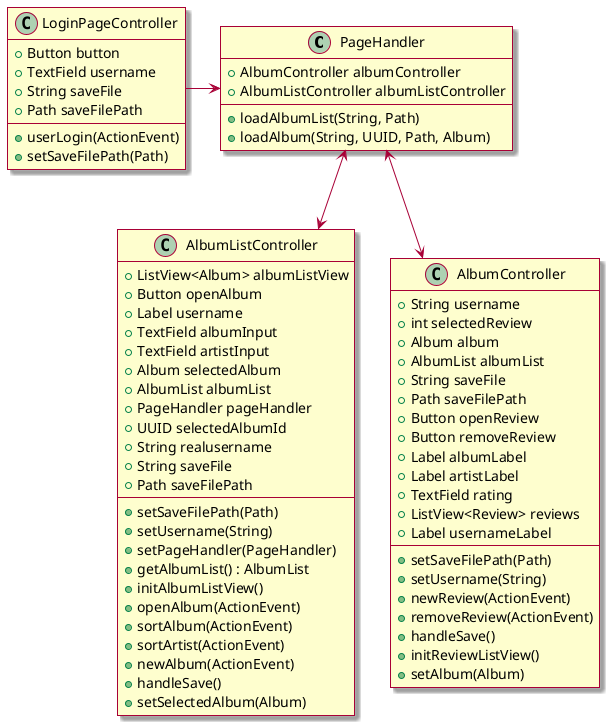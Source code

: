 @startuml Class Diagram R3

skin rose

class PageHandler {
  +AlbumController albumController
  +AlbumListController albumListController
  +loadAlbumList(String, Path)
  +loadAlbum(String, UUID, Path, Album)
  }
  
class AlbumListController{
  +ListView<Album> albumListView
  +Button openAlbum
  +Label username
  +TextField albumInput
  +TextField artistInput
  +Album selectedAlbum
  +AlbumList albumList  
  +PageHandler pageHandler
  +UUID selectedAlbumId
  +String realusername
  +String saveFile
  +Path saveFilePath  
  +setSaveFilePath(Path)
  +setUsername(String)
  +setPageHandler(PageHandler)
  +getAlbumList() : AlbumList
  +initAlbumListView()
  +openAlbum(ActionEvent)
  +sortAlbum(ActionEvent)
  +sortArtist(ActionEvent)
  +newAlbum(ActionEvent)
  +handleSave()
  +setSelectedAlbum(Album)
  }
  
class AlbumController{
  +String username
  +int selectedReview
  +Album album
  +AlbumList albumList
  +String saveFile  
  +Path saveFilePath
  +Button openReview
  +Button removeReview
  +Label albumLabel
  +Label artistLabel
  +TextField rating
  +ListView<Review> reviews
  +Label usernameLabel
  +setSaveFilePath(Path)
  +setUsername(String)
  +newReview(ActionEvent)
  +removeReview(ActionEvent)
  +handleSave()
  +initReviewListView()
  +setAlbum(Album)
  }
  
class LoginPageController {
  +Button button
  +TextField username 
  +String saveFile
  +Path saveFilePath  
  +userLogin(ActionEvent)
  +setSaveFilePath(Path)
  }
  
LoginPageController -> PageHandler
PageHandler <--> AlbumListController
PageHandler <--> AlbumController

@enduml